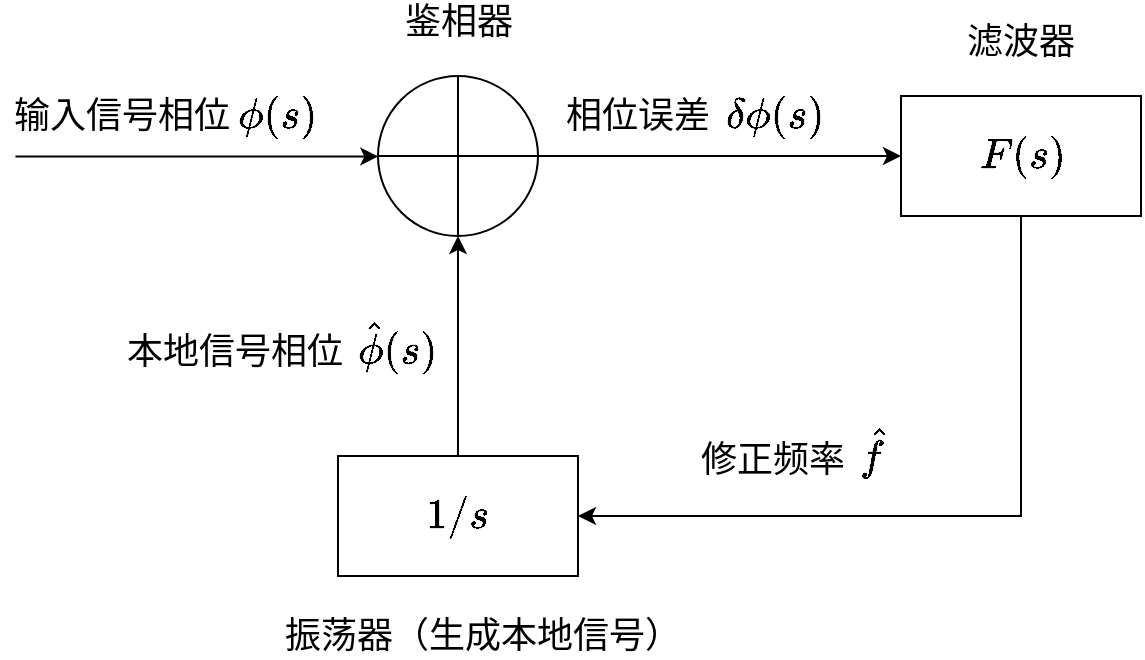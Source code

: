 <mxfile version="12.1.9" type="github" pages="1"><diagram id="FSdgthYF1EqBpQ5Mld3x" name="Page-1"><mxGraphModel dx="1132" dy="655" grid="1" gridSize="10" guides="1" tooltips="1" connect="1" arrows="1" fold="1" page="1" pageScale="1" pageWidth="827" pageHeight="1169" math="1" shadow="0"><root><mxCell id="0"/><mxCell id="1" parent="0"/><mxCell id="bvIzFnLx3HmCklwsgJUT-6" style="edgeStyle=orthogonalEdgeStyle;rounded=0;orthogonalLoop=1;jettySize=auto;html=1;exitX=0.5;exitY=1;exitDx=0;exitDy=0;entryX=1;entryY=0.5;entryDx=0;entryDy=0;fontSize=18;" edge="1" parent="1" source="bvIzFnLx3HmCklwsgJUT-1" target="bvIzFnLx3HmCklwsgJUT-2"><mxGeometry relative="1" as="geometry"/></mxCell><mxCell id="bvIzFnLx3HmCklwsgJUT-1" value="$$F(s)$$" style="rounded=0;whiteSpace=wrap;html=1;fontSize=18;" vertex="1" parent="1"><mxGeometry x="574.5" y="290" width="120" height="60" as="geometry"/></mxCell><mxCell id="bvIzFnLx3HmCklwsgJUT-7" style="edgeStyle=orthogonalEdgeStyle;rounded=0;orthogonalLoop=1;jettySize=auto;html=1;exitX=0.5;exitY=0;exitDx=0;exitDy=0;entryX=0.5;entryY=1;entryDx=0;entryDy=0;fontSize=18;" edge="1" parent="1" source="bvIzFnLx3HmCklwsgJUT-2" target="bvIzFnLx3HmCklwsgJUT-4"><mxGeometry relative="1" as="geometry"/></mxCell><mxCell id="bvIzFnLx3HmCklwsgJUT-2" value="$$1/s$$" style="rounded=0;whiteSpace=wrap;html=1;fontSize=18;spacing=2;" vertex="1" parent="1"><mxGeometry x="293" y="470" width="120" height="60" as="geometry"/></mxCell><mxCell id="bvIzFnLx3HmCklwsgJUT-5" style="edgeStyle=orthogonalEdgeStyle;rounded=0;orthogonalLoop=1;jettySize=auto;html=1;exitX=1;exitY=0.5;exitDx=0;exitDy=0;entryX=0;entryY=0.5;entryDx=0;entryDy=0;fontSize=18;" edge="1" parent="1" source="bvIzFnLx3HmCklwsgJUT-4" target="bvIzFnLx3HmCklwsgJUT-1"><mxGeometry relative="1" as="geometry"/></mxCell><mxCell id="bvIzFnLx3HmCklwsgJUT-4" value="" style="shape=orEllipse;perimeter=ellipsePerimeter;whiteSpace=wrap;html=1;backgroundOutline=1;fontSize=18;" vertex="1" parent="1"><mxGeometry x="313" y="280" width="80" height="80" as="geometry"/></mxCell><mxCell id="bvIzFnLx3HmCklwsgJUT-10" style="edgeStyle=orthogonalEdgeStyle;rounded=0;orthogonalLoop=1;jettySize=auto;html=1;exitX=1;exitY=0.5;exitDx=0;exitDy=0;entryX=0;entryY=0.5;entryDx=0;entryDy=0;fontSize=18;" edge="1" parent="1"><mxGeometry relative="1" as="geometry"><mxPoint x="131.714" y="320.214" as="sourcePoint"/><mxPoint x="313.143" y="320.214" as="targetPoint"/></mxGeometry></mxCell><mxCell id="bvIzFnLx3HmCklwsgJUT-11" value="鉴相器" style="text;html=1;strokeColor=none;fillColor=none;align=center;verticalAlign=middle;whiteSpace=wrap;rounded=0;fontSize=18;" vertex="1" parent="1"><mxGeometry x="319.5" y="243" width="67" height="20" as="geometry"/></mxCell><mxCell id="bvIzFnLx3HmCklwsgJUT-13" value="$$\hat{\phi}(s)$$" style="text;html=1;strokeColor=none;fillColor=none;align=center;verticalAlign=middle;whiteSpace=wrap;rounded=0;fontSize=18;" vertex="1" parent="1"><mxGeometry x="302.5" y="405" width="40" height="20" as="geometry"/></mxCell><mxCell id="bvIzFnLx3HmCklwsgJUT-17" value="$$\delta\phi(s)$$" style="text;html=1;strokeColor=none;fillColor=none;align=center;verticalAlign=middle;whiteSpace=wrap;rounded=0;fontSize=18;" vertex="1" parent="1"><mxGeometry x="492" y="290" width="40" height="20" as="geometry"/></mxCell><mxCell id="bvIzFnLx3HmCklwsgJUT-18" value="$$\phi(s)$$" style="text;html=1;strokeColor=none;fillColor=none;align=center;verticalAlign=middle;whiteSpace=wrap;rounded=0;fontSize=18;" vertex="1" parent="1"><mxGeometry x="243" y="290" width="40" height="20" as="geometry"/></mxCell><mxCell id="bvIzFnLx3HmCklwsgJUT-19" value="$$\hat{f}$$" style="text;html=1;strokeColor=none;fillColor=none;align=center;verticalAlign=middle;whiteSpace=wrap;rounded=0;fontSize=18;" vertex="1" parent="1"><mxGeometry x="540" y="458" width="40" height="20" as="geometry"/></mxCell><mxCell id="bvIzFnLx3HmCklwsgJUT-21" value="输入信号相位" style="text;html=1;strokeColor=none;fillColor=none;align=center;verticalAlign=middle;whiteSpace=wrap;rounded=0;fontSize=18;" vertex="1" parent="1"><mxGeometry x="127" y="290" width="116" height="20" as="geometry"/></mxCell><mxCell id="bvIzFnLx3HmCklwsgJUT-23" value="相位误差" style="text;html=1;strokeColor=none;fillColor=none;align=center;verticalAlign=middle;whiteSpace=wrap;rounded=0;fontSize=18;" vertex="1" parent="1"><mxGeometry x="403" y="290" width="80" height="20" as="geometry"/></mxCell><mxCell id="bvIzFnLx3HmCklwsgJUT-25" value="本地信号相位" style="text;html=1;strokeColor=none;fillColor=none;align=center;verticalAlign=middle;whiteSpace=wrap;rounded=0;fontSize=18;" vertex="1" parent="1"><mxGeometry x="175" y="408" width="133" height="20" as="geometry"/></mxCell><mxCell id="bvIzFnLx3HmCklwsgJUT-26" value="修正频率" style="text;html=1;strokeColor=none;fillColor=none;align=center;verticalAlign=middle;whiteSpace=wrap;rounded=0;fontSize=18;" vertex="1" parent="1"><mxGeometry x="444" y="462" width="133" height="20" as="geometry"/></mxCell><mxCell id="bvIzFnLx3HmCklwsgJUT-27" value="滤波器" style="text;html=1;strokeColor=none;fillColor=none;align=center;verticalAlign=middle;whiteSpace=wrap;rounded=0;fontSize=18;" vertex="1" parent="1"><mxGeometry x="601" y="253" width="67" height="20" as="geometry"/></mxCell><mxCell id="bvIzFnLx3HmCklwsgJUT-28" value="振荡器（生成本地信号）" style="text;html=1;strokeColor=none;fillColor=none;align=center;verticalAlign=middle;whiteSpace=wrap;rounded=0;fontSize=18;" vertex="1" parent="1"><mxGeometry x="230" y="550" width="271" height="20" as="geometry"/></mxCell></root></mxGraphModel></diagram></mxfile>